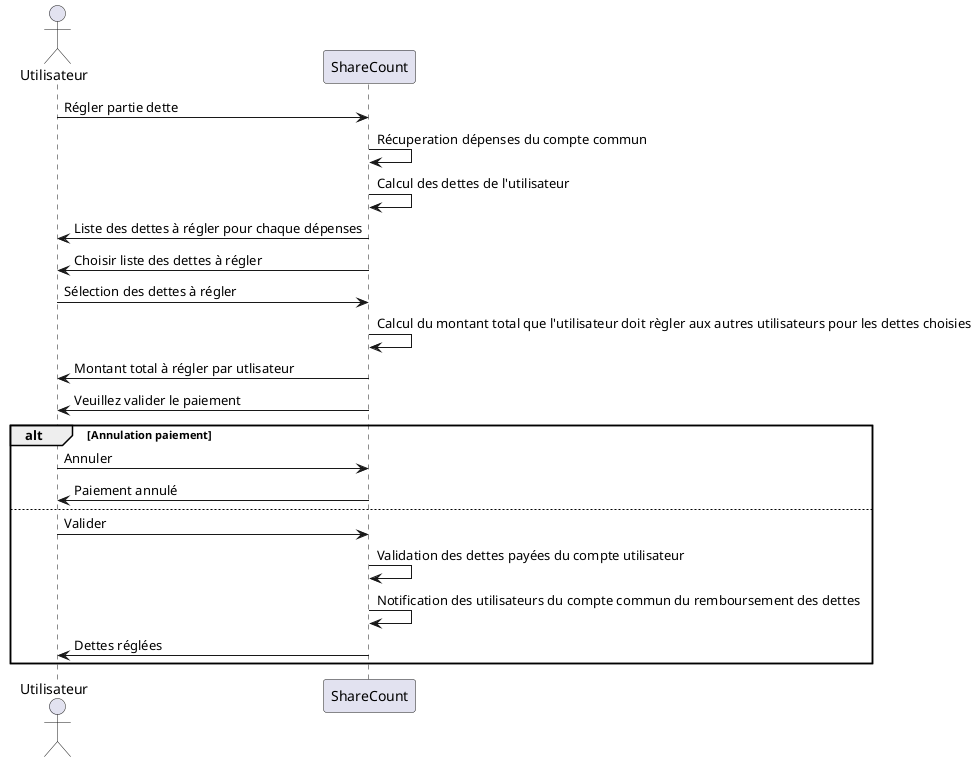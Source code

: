 @startuml "Régler une partie de sa dette envers quelqu’un"

actor Utilisateur as u
participant ShareCount as sc

u 	-> 	sc : Régler partie dette
sc	-> 	sc : Récuperation dépenses du compte commun
sc	-> 	sc : Calcul des dettes de l'utilisateur
u		<- 	sc : Liste des dettes à régler pour chaque dépenses
u		<- 	sc : Choisir liste des dettes à régler
u		-> 	sc : Sélection des dettes à régler
sc 	->	sc : Calcul du montant total que l'utilisateur doit règler aux autres utilisateurs pour les dettes choisies
u 	<-	sc : Montant total à régler par utlisateur
u 	<-	sc : Veuillez valider le paiement
alt Annulation paiement
u 	->	sc : Annuler
u 	<-	sc : Paiement annulé
else
u 	->	sc : Valider
sc 	->	sc : Validation des dettes payées du compte utilisateur
sc 	-> 	sc : Notification des utilisateurs du compte commun du remboursement des dettes
u 	<-	sc : Dettes réglées
end



@enduml